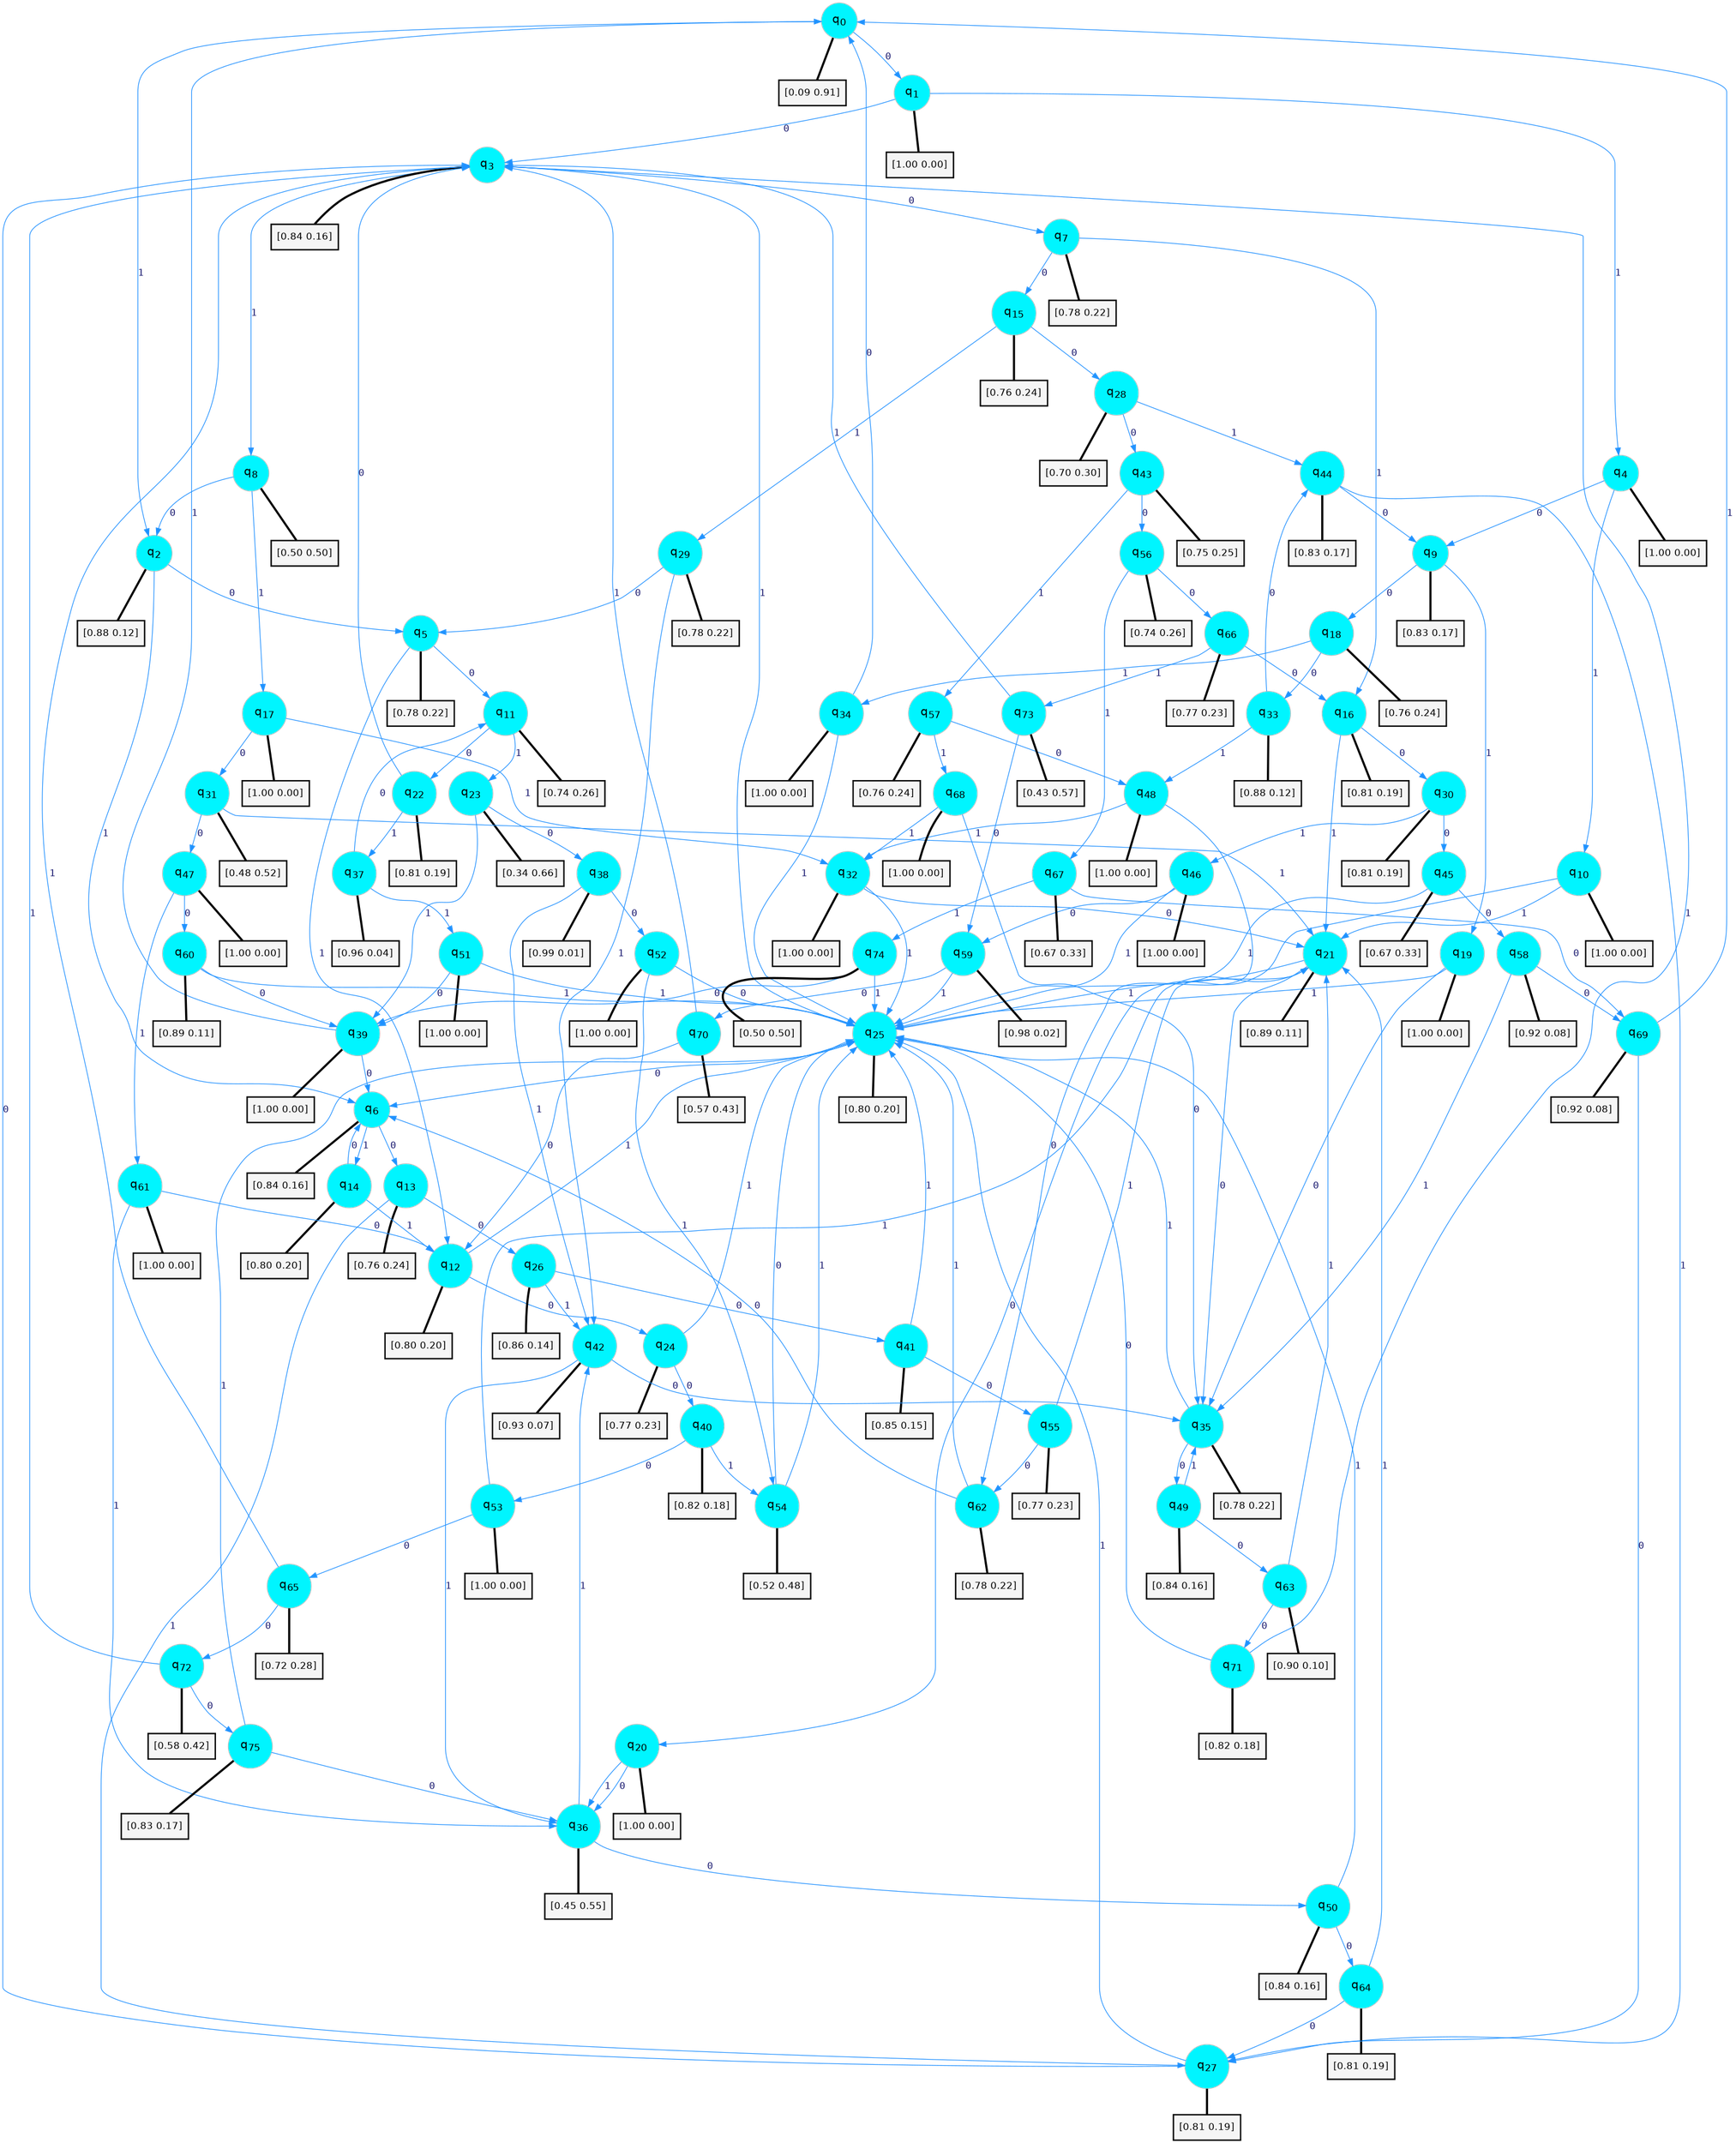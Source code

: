 digraph G {
graph [
bgcolor=transparent, dpi=300, rankdir=TD, size="40,25"];
node [
color=gray, fillcolor=turquoise1, fontcolor=black, fontname=Helvetica, fontsize=16, fontweight=bold, shape=circle, style=filled];
edge [
arrowsize=1, color=dodgerblue1, fontcolor=midnightblue, fontname=courier, fontweight=bold, penwidth=1, style=solid, weight=20];
0[label=<q<SUB>0</SUB>>];
1[label=<q<SUB>1</SUB>>];
2[label=<q<SUB>2</SUB>>];
3[label=<q<SUB>3</SUB>>];
4[label=<q<SUB>4</SUB>>];
5[label=<q<SUB>5</SUB>>];
6[label=<q<SUB>6</SUB>>];
7[label=<q<SUB>7</SUB>>];
8[label=<q<SUB>8</SUB>>];
9[label=<q<SUB>9</SUB>>];
10[label=<q<SUB>10</SUB>>];
11[label=<q<SUB>11</SUB>>];
12[label=<q<SUB>12</SUB>>];
13[label=<q<SUB>13</SUB>>];
14[label=<q<SUB>14</SUB>>];
15[label=<q<SUB>15</SUB>>];
16[label=<q<SUB>16</SUB>>];
17[label=<q<SUB>17</SUB>>];
18[label=<q<SUB>18</SUB>>];
19[label=<q<SUB>19</SUB>>];
20[label=<q<SUB>20</SUB>>];
21[label=<q<SUB>21</SUB>>];
22[label=<q<SUB>22</SUB>>];
23[label=<q<SUB>23</SUB>>];
24[label=<q<SUB>24</SUB>>];
25[label=<q<SUB>25</SUB>>];
26[label=<q<SUB>26</SUB>>];
27[label=<q<SUB>27</SUB>>];
28[label=<q<SUB>28</SUB>>];
29[label=<q<SUB>29</SUB>>];
30[label=<q<SUB>30</SUB>>];
31[label=<q<SUB>31</SUB>>];
32[label=<q<SUB>32</SUB>>];
33[label=<q<SUB>33</SUB>>];
34[label=<q<SUB>34</SUB>>];
35[label=<q<SUB>35</SUB>>];
36[label=<q<SUB>36</SUB>>];
37[label=<q<SUB>37</SUB>>];
38[label=<q<SUB>38</SUB>>];
39[label=<q<SUB>39</SUB>>];
40[label=<q<SUB>40</SUB>>];
41[label=<q<SUB>41</SUB>>];
42[label=<q<SUB>42</SUB>>];
43[label=<q<SUB>43</SUB>>];
44[label=<q<SUB>44</SUB>>];
45[label=<q<SUB>45</SUB>>];
46[label=<q<SUB>46</SUB>>];
47[label=<q<SUB>47</SUB>>];
48[label=<q<SUB>48</SUB>>];
49[label=<q<SUB>49</SUB>>];
50[label=<q<SUB>50</SUB>>];
51[label=<q<SUB>51</SUB>>];
52[label=<q<SUB>52</SUB>>];
53[label=<q<SUB>53</SUB>>];
54[label=<q<SUB>54</SUB>>];
55[label=<q<SUB>55</SUB>>];
56[label=<q<SUB>56</SUB>>];
57[label=<q<SUB>57</SUB>>];
58[label=<q<SUB>58</SUB>>];
59[label=<q<SUB>59</SUB>>];
60[label=<q<SUB>60</SUB>>];
61[label=<q<SUB>61</SUB>>];
62[label=<q<SUB>62</SUB>>];
63[label=<q<SUB>63</SUB>>];
64[label=<q<SUB>64</SUB>>];
65[label=<q<SUB>65</SUB>>];
66[label=<q<SUB>66</SUB>>];
67[label=<q<SUB>67</SUB>>];
68[label=<q<SUB>68</SUB>>];
69[label=<q<SUB>69</SUB>>];
70[label=<q<SUB>70</SUB>>];
71[label=<q<SUB>71</SUB>>];
72[label=<q<SUB>72</SUB>>];
73[label=<q<SUB>73</SUB>>];
74[label=<q<SUB>74</SUB>>];
75[label=<q<SUB>75</SUB>>];
76[label="[0.09 0.91]", shape=box,fontcolor=black, fontname=Helvetica, fontsize=14, penwidth=2, fillcolor=whitesmoke,color=black];
77[label="[1.00 0.00]", shape=box,fontcolor=black, fontname=Helvetica, fontsize=14, penwidth=2, fillcolor=whitesmoke,color=black];
78[label="[0.88 0.12]", shape=box,fontcolor=black, fontname=Helvetica, fontsize=14, penwidth=2, fillcolor=whitesmoke,color=black];
79[label="[0.84 0.16]", shape=box,fontcolor=black, fontname=Helvetica, fontsize=14, penwidth=2, fillcolor=whitesmoke,color=black];
80[label="[1.00 0.00]", shape=box,fontcolor=black, fontname=Helvetica, fontsize=14, penwidth=2, fillcolor=whitesmoke,color=black];
81[label="[0.78 0.22]", shape=box,fontcolor=black, fontname=Helvetica, fontsize=14, penwidth=2, fillcolor=whitesmoke,color=black];
82[label="[0.84 0.16]", shape=box,fontcolor=black, fontname=Helvetica, fontsize=14, penwidth=2, fillcolor=whitesmoke,color=black];
83[label="[0.78 0.22]", shape=box,fontcolor=black, fontname=Helvetica, fontsize=14, penwidth=2, fillcolor=whitesmoke,color=black];
84[label="[0.50 0.50]", shape=box,fontcolor=black, fontname=Helvetica, fontsize=14, penwidth=2, fillcolor=whitesmoke,color=black];
85[label="[0.83 0.17]", shape=box,fontcolor=black, fontname=Helvetica, fontsize=14, penwidth=2, fillcolor=whitesmoke,color=black];
86[label="[1.00 0.00]", shape=box,fontcolor=black, fontname=Helvetica, fontsize=14, penwidth=2, fillcolor=whitesmoke,color=black];
87[label="[0.74 0.26]", shape=box,fontcolor=black, fontname=Helvetica, fontsize=14, penwidth=2, fillcolor=whitesmoke,color=black];
88[label="[0.80 0.20]", shape=box,fontcolor=black, fontname=Helvetica, fontsize=14, penwidth=2, fillcolor=whitesmoke,color=black];
89[label="[0.76 0.24]", shape=box,fontcolor=black, fontname=Helvetica, fontsize=14, penwidth=2, fillcolor=whitesmoke,color=black];
90[label="[0.80 0.20]", shape=box,fontcolor=black, fontname=Helvetica, fontsize=14, penwidth=2, fillcolor=whitesmoke,color=black];
91[label="[0.76 0.24]", shape=box,fontcolor=black, fontname=Helvetica, fontsize=14, penwidth=2, fillcolor=whitesmoke,color=black];
92[label="[0.81 0.19]", shape=box,fontcolor=black, fontname=Helvetica, fontsize=14, penwidth=2, fillcolor=whitesmoke,color=black];
93[label="[1.00 0.00]", shape=box,fontcolor=black, fontname=Helvetica, fontsize=14, penwidth=2, fillcolor=whitesmoke,color=black];
94[label="[0.76 0.24]", shape=box,fontcolor=black, fontname=Helvetica, fontsize=14, penwidth=2, fillcolor=whitesmoke,color=black];
95[label="[1.00 0.00]", shape=box,fontcolor=black, fontname=Helvetica, fontsize=14, penwidth=2, fillcolor=whitesmoke,color=black];
96[label="[1.00 0.00]", shape=box,fontcolor=black, fontname=Helvetica, fontsize=14, penwidth=2, fillcolor=whitesmoke,color=black];
97[label="[0.89 0.11]", shape=box,fontcolor=black, fontname=Helvetica, fontsize=14, penwidth=2, fillcolor=whitesmoke,color=black];
98[label="[0.81 0.19]", shape=box,fontcolor=black, fontname=Helvetica, fontsize=14, penwidth=2, fillcolor=whitesmoke,color=black];
99[label="[0.34 0.66]", shape=box,fontcolor=black, fontname=Helvetica, fontsize=14, penwidth=2, fillcolor=whitesmoke,color=black];
100[label="[0.77 0.23]", shape=box,fontcolor=black, fontname=Helvetica, fontsize=14, penwidth=2, fillcolor=whitesmoke,color=black];
101[label="[0.80 0.20]", shape=box,fontcolor=black, fontname=Helvetica, fontsize=14, penwidth=2, fillcolor=whitesmoke,color=black];
102[label="[0.86 0.14]", shape=box,fontcolor=black, fontname=Helvetica, fontsize=14, penwidth=2, fillcolor=whitesmoke,color=black];
103[label="[0.81 0.19]", shape=box,fontcolor=black, fontname=Helvetica, fontsize=14, penwidth=2, fillcolor=whitesmoke,color=black];
104[label="[0.70 0.30]", shape=box,fontcolor=black, fontname=Helvetica, fontsize=14, penwidth=2, fillcolor=whitesmoke,color=black];
105[label="[0.78 0.22]", shape=box,fontcolor=black, fontname=Helvetica, fontsize=14, penwidth=2, fillcolor=whitesmoke,color=black];
106[label="[0.81 0.19]", shape=box,fontcolor=black, fontname=Helvetica, fontsize=14, penwidth=2, fillcolor=whitesmoke,color=black];
107[label="[0.48 0.52]", shape=box,fontcolor=black, fontname=Helvetica, fontsize=14, penwidth=2, fillcolor=whitesmoke,color=black];
108[label="[1.00 0.00]", shape=box,fontcolor=black, fontname=Helvetica, fontsize=14, penwidth=2, fillcolor=whitesmoke,color=black];
109[label="[0.88 0.12]", shape=box,fontcolor=black, fontname=Helvetica, fontsize=14, penwidth=2, fillcolor=whitesmoke,color=black];
110[label="[1.00 0.00]", shape=box,fontcolor=black, fontname=Helvetica, fontsize=14, penwidth=2, fillcolor=whitesmoke,color=black];
111[label="[0.78 0.22]", shape=box,fontcolor=black, fontname=Helvetica, fontsize=14, penwidth=2, fillcolor=whitesmoke,color=black];
112[label="[0.45 0.55]", shape=box,fontcolor=black, fontname=Helvetica, fontsize=14, penwidth=2, fillcolor=whitesmoke,color=black];
113[label="[0.96 0.04]", shape=box,fontcolor=black, fontname=Helvetica, fontsize=14, penwidth=2, fillcolor=whitesmoke,color=black];
114[label="[0.99 0.01]", shape=box,fontcolor=black, fontname=Helvetica, fontsize=14, penwidth=2, fillcolor=whitesmoke,color=black];
115[label="[1.00 0.00]", shape=box,fontcolor=black, fontname=Helvetica, fontsize=14, penwidth=2, fillcolor=whitesmoke,color=black];
116[label="[0.82 0.18]", shape=box,fontcolor=black, fontname=Helvetica, fontsize=14, penwidth=2, fillcolor=whitesmoke,color=black];
117[label="[0.85 0.15]", shape=box,fontcolor=black, fontname=Helvetica, fontsize=14, penwidth=2, fillcolor=whitesmoke,color=black];
118[label="[0.93 0.07]", shape=box,fontcolor=black, fontname=Helvetica, fontsize=14, penwidth=2, fillcolor=whitesmoke,color=black];
119[label="[0.75 0.25]", shape=box,fontcolor=black, fontname=Helvetica, fontsize=14, penwidth=2, fillcolor=whitesmoke,color=black];
120[label="[0.83 0.17]", shape=box,fontcolor=black, fontname=Helvetica, fontsize=14, penwidth=2, fillcolor=whitesmoke,color=black];
121[label="[0.67 0.33]", shape=box,fontcolor=black, fontname=Helvetica, fontsize=14, penwidth=2, fillcolor=whitesmoke,color=black];
122[label="[1.00 0.00]", shape=box,fontcolor=black, fontname=Helvetica, fontsize=14, penwidth=2, fillcolor=whitesmoke,color=black];
123[label="[1.00 0.00]", shape=box,fontcolor=black, fontname=Helvetica, fontsize=14, penwidth=2, fillcolor=whitesmoke,color=black];
124[label="[1.00 0.00]", shape=box,fontcolor=black, fontname=Helvetica, fontsize=14, penwidth=2, fillcolor=whitesmoke,color=black];
125[label="[0.84 0.16]", shape=box,fontcolor=black, fontname=Helvetica, fontsize=14, penwidth=2, fillcolor=whitesmoke,color=black];
126[label="[0.84 0.16]", shape=box,fontcolor=black, fontname=Helvetica, fontsize=14, penwidth=2, fillcolor=whitesmoke,color=black];
127[label="[1.00 0.00]", shape=box,fontcolor=black, fontname=Helvetica, fontsize=14, penwidth=2, fillcolor=whitesmoke,color=black];
128[label="[1.00 0.00]", shape=box,fontcolor=black, fontname=Helvetica, fontsize=14, penwidth=2, fillcolor=whitesmoke,color=black];
129[label="[1.00 0.00]", shape=box,fontcolor=black, fontname=Helvetica, fontsize=14, penwidth=2, fillcolor=whitesmoke,color=black];
130[label="[0.52 0.48]", shape=box,fontcolor=black, fontname=Helvetica, fontsize=14, penwidth=2, fillcolor=whitesmoke,color=black];
131[label="[0.77 0.23]", shape=box,fontcolor=black, fontname=Helvetica, fontsize=14, penwidth=2, fillcolor=whitesmoke,color=black];
132[label="[0.74 0.26]", shape=box,fontcolor=black, fontname=Helvetica, fontsize=14, penwidth=2, fillcolor=whitesmoke,color=black];
133[label="[0.76 0.24]", shape=box,fontcolor=black, fontname=Helvetica, fontsize=14, penwidth=2, fillcolor=whitesmoke,color=black];
134[label="[0.92 0.08]", shape=box,fontcolor=black, fontname=Helvetica, fontsize=14, penwidth=2, fillcolor=whitesmoke,color=black];
135[label="[0.98 0.02]", shape=box,fontcolor=black, fontname=Helvetica, fontsize=14, penwidth=2, fillcolor=whitesmoke,color=black];
136[label="[0.89 0.11]", shape=box,fontcolor=black, fontname=Helvetica, fontsize=14, penwidth=2, fillcolor=whitesmoke,color=black];
137[label="[1.00 0.00]", shape=box,fontcolor=black, fontname=Helvetica, fontsize=14, penwidth=2, fillcolor=whitesmoke,color=black];
138[label="[0.78 0.22]", shape=box,fontcolor=black, fontname=Helvetica, fontsize=14, penwidth=2, fillcolor=whitesmoke,color=black];
139[label="[0.90 0.10]", shape=box,fontcolor=black, fontname=Helvetica, fontsize=14, penwidth=2, fillcolor=whitesmoke,color=black];
140[label="[0.81 0.19]", shape=box,fontcolor=black, fontname=Helvetica, fontsize=14, penwidth=2, fillcolor=whitesmoke,color=black];
141[label="[0.72 0.28]", shape=box,fontcolor=black, fontname=Helvetica, fontsize=14, penwidth=2, fillcolor=whitesmoke,color=black];
142[label="[0.77 0.23]", shape=box,fontcolor=black, fontname=Helvetica, fontsize=14, penwidth=2, fillcolor=whitesmoke,color=black];
143[label="[0.67 0.33]", shape=box,fontcolor=black, fontname=Helvetica, fontsize=14, penwidth=2, fillcolor=whitesmoke,color=black];
144[label="[1.00 0.00]", shape=box,fontcolor=black, fontname=Helvetica, fontsize=14, penwidth=2, fillcolor=whitesmoke,color=black];
145[label="[0.92 0.08]", shape=box,fontcolor=black, fontname=Helvetica, fontsize=14, penwidth=2, fillcolor=whitesmoke,color=black];
146[label="[0.57 0.43]", shape=box,fontcolor=black, fontname=Helvetica, fontsize=14, penwidth=2, fillcolor=whitesmoke,color=black];
147[label="[0.82 0.18]", shape=box,fontcolor=black, fontname=Helvetica, fontsize=14, penwidth=2, fillcolor=whitesmoke,color=black];
148[label="[0.58 0.42]", shape=box,fontcolor=black, fontname=Helvetica, fontsize=14, penwidth=2, fillcolor=whitesmoke,color=black];
149[label="[0.43 0.57]", shape=box,fontcolor=black, fontname=Helvetica, fontsize=14, penwidth=2, fillcolor=whitesmoke,color=black];
150[label="[0.50 0.50]", shape=box,fontcolor=black, fontname=Helvetica, fontsize=14, penwidth=2, fillcolor=whitesmoke,color=black];
151[label="[0.83 0.17]", shape=box,fontcolor=black, fontname=Helvetica, fontsize=14, penwidth=2, fillcolor=whitesmoke,color=black];
0->1 [label=0];
0->2 [label=1];
0->76 [arrowhead=none, penwidth=3,color=black];
1->3 [label=0];
1->4 [label=1];
1->77 [arrowhead=none, penwidth=3,color=black];
2->5 [label=0];
2->6 [label=1];
2->78 [arrowhead=none, penwidth=3,color=black];
3->7 [label=0];
3->8 [label=1];
3->79 [arrowhead=none, penwidth=3,color=black];
4->9 [label=0];
4->10 [label=1];
4->80 [arrowhead=none, penwidth=3,color=black];
5->11 [label=0];
5->12 [label=1];
5->81 [arrowhead=none, penwidth=3,color=black];
6->13 [label=0];
6->14 [label=1];
6->82 [arrowhead=none, penwidth=3,color=black];
7->15 [label=0];
7->16 [label=1];
7->83 [arrowhead=none, penwidth=3,color=black];
8->2 [label=0];
8->17 [label=1];
8->84 [arrowhead=none, penwidth=3,color=black];
9->18 [label=0];
9->19 [label=1];
9->85 [arrowhead=none, penwidth=3,color=black];
10->20 [label=0];
10->21 [label=1];
10->86 [arrowhead=none, penwidth=3,color=black];
11->22 [label=0];
11->23 [label=1];
11->87 [arrowhead=none, penwidth=3,color=black];
12->24 [label=0];
12->25 [label=1];
12->88 [arrowhead=none, penwidth=3,color=black];
13->26 [label=0];
13->27 [label=1];
13->89 [arrowhead=none, penwidth=3,color=black];
14->6 [label=0];
14->12 [label=1];
14->90 [arrowhead=none, penwidth=3,color=black];
15->28 [label=0];
15->29 [label=1];
15->91 [arrowhead=none, penwidth=3,color=black];
16->30 [label=0];
16->21 [label=1];
16->92 [arrowhead=none, penwidth=3,color=black];
17->31 [label=0];
17->32 [label=1];
17->93 [arrowhead=none, penwidth=3,color=black];
18->33 [label=0];
18->34 [label=1];
18->94 [arrowhead=none, penwidth=3,color=black];
19->35 [label=0];
19->25 [label=1];
19->95 [arrowhead=none, penwidth=3,color=black];
20->36 [label=0];
20->36 [label=1];
20->96 [arrowhead=none, penwidth=3,color=black];
21->35 [label=0];
21->25 [label=1];
21->97 [arrowhead=none, penwidth=3,color=black];
22->3 [label=0];
22->37 [label=1];
22->98 [arrowhead=none, penwidth=3,color=black];
23->38 [label=0];
23->39 [label=1];
23->99 [arrowhead=none, penwidth=3,color=black];
24->40 [label=0];
24->25 [label=1];
24->100 [arrowhead=none, penwidth=3,color=black];
25->6 [label=0];
25->3 [label=1];
25->101 [arrowhead=none, penwidth=3,color=black];
26->41 [label=0];
26->42 [label=1];
26->102 [arrowhead=none, penwidth=3,color=black];
27->3 [label=0];
27->25 [label=1];
27->103 [arrowhead=none, penwidth=3,color=black];
28->43 [label=0];
28->44 [label=1];
28->104 [arrowhead=none, penwidth=3,color=black];
29->5 [label=0];
29->42 [label=1];
29->105 [arrowhead=none, penwidth=3,color=black];
30->45 [label=0];
30->46 [label=1];
30->106 [arrowhead=none, penwidth=3,color=black];
31->47 [label=0];
31->21 [label=1];
31->107 [arrowhead=none, penwidth=3,color=black];
32->21 [label=0];
32->25 [label=1];
32->108 [arrowhead=none, penwidth=3,color=black];
33->44 [label=0];
33->48 [label=1];
33->109 [arrowhead=none, penwidth=3,color=black];
34->0 [label=0];
34->25 [label=1];
34->110 [arrowhead=none, penwidth=3,color=black];
35->49 [label=0];
35->25 [label=1];
35->111 [arrowhead=none, penwidth=3,color=black];
36->50 [label=0];
36->42 [label=1];
36->112 [arrowhead=none, penwidth=3,color=black];
37->11 [label=0];
37->51 [label=1];
37->113 [arrowhead=none, penwidth=3,color=black];
38->52 [label=0];
38->42 [label=1];
38->114 [arrowhead=none, penwidth=3,color=black];
39->6 [label=0];
39->0 [label=1];
39->115 [arrowhead=none, penwidth=3,color=black];
40->53 [label=0];
40->54 [label=1];
40->116 [arrowhead=none, penwidth=3,color=black];
41->55 [label=0];
41->25 [label=1];
41->117 [arrowhead=none, penwidth=3,color=black];
42->35 [label=0];
42->36 [label=1];
42->118 [arrowhead=none, penwidth=3,color=black];
43->56 [label=0];
43->57 [label=1];
43->119 [arrowhead=none, penwidth=3,color=black];
44->9 [label=0];
44->27 [label=1];
44->120 [arrowhead=none, penwidth=3,color=black];
45->58 [label=0];
45->25 [label=1];
45->121 [arrowhead=none, penwidth=3,color=black];
46->59 [label=0];
46->25 [label=1];
46->122 [arrowhead=none, penwidth=3,color=black];
47->60 [label=0];
47->61 [label=1];
47->123 [arrowhead=none, penwidth=3,color=black];
48->62 [label=0];
48->32 [label=1];
48->124 [arrowhead=none, penwidth=3,color=black];
49->63 [label=0];
49->35 [label=1];
49->125 [arrowhead=none, penwidth=3,color=black];
50->64 [label=0];
50->25 [label=1];
50->126 [arrowhead=none, penwidth=3,color=black];
51->39 [label=0];
51->25 [label=1];
51->127 [arrowhead=none, penwidth=3,color=black];
52->25 [label=0];
52->54 [label=1];
52->128 [arrowhead=none, penwidth=3,color=black];
53->65 [label=0];
53->21 [label=1];
53->129 [arrowhead=none, penwidth=3,color=black];
54->25 [label=0];
54->25 [label=1];
54->130 [arrowhead=none, penwidth=3,color=black];
55->62 [label=0];
55->21 [label=1];
55->131 [arrowhead=none, penwidth=3,color=black];
56->66 [label=0];
56->67 [label=1];
56->132 [arrowhead=none, penwidth=3,color=black];
57->48 [label=0];
57->68 [label=1];
57->133 [arrowhead=none, penwidth=3,color=black];
58->69 [label=0];
58->35 [label=1];
58->134 [arrowhead=none, penwidth=3,color=black];
59->70 [label=0];
59->25 [label=1];
59->135 [arrowhead=none, penwidth=3,color=black];
60->39 [label=0];
60->25 [label=1];
60->136 [arrowhead=none, penwidth=3,color=black];
61->12 [label=0];
61->36 [label=1];
61->137 [arrowhead=none, penwidth=3,color=black];
62->6 [label=0];
62->25 [label=1];
62->138 [arrowhead=none, penwidth=3,color=black];
63->71 [label=0];
63->21 [label=1];
63->139 [arrowhead=none, penwidth=3,color=black];
64->27 [label=0];
64->21 [label=1];
64->140 [arrowhead=none, penwidth=3,color=black];
65->72 [label=0];
65->3 [label=1];
65->141 [arrowhead=none, penwidth=3,color=black];
66->16 [label=0];
66->73 [label=1];
66->142 [arrowhead=none, penwidth=3,color=black];
67->69 [label=0];
67->74 [label=1];
67->143 [arrowhead=none, penwidth=3,color=black];
68->35 [label=0];
68->32 [label=1];
68->144 [arrowhead=none, penwidth=3,color=black];
69->27 [label=0];
69->0 [label=1];
69->145 [arrowhead=none, penwidth=3,color=black];
70->12 [label=0];
70->3 [label=1];
70->146 [arrowhead=none, penwidth=3,color=black];
71->25 [label=0];
71->3 [label=1];
71->147 [arrowhead=none, penwidth=3,color=black];
72->75 [label=0];
72->3 [label=1];
72->148 [arrowhead=none, penwidth=3,color=black];
73->59 [label=0];
73->3 [label=1];
73->149 [arrowhead=none, penwidth=3,color=black];
74->39 [label=0];
74->25 [label=1];
74->150 [arrowhead=none, penwidth=3,color=black];
75->36 [label=0];
75->25 [label=1];
75->151 [arrowhead=none, penwidth=3,color=black];
}
